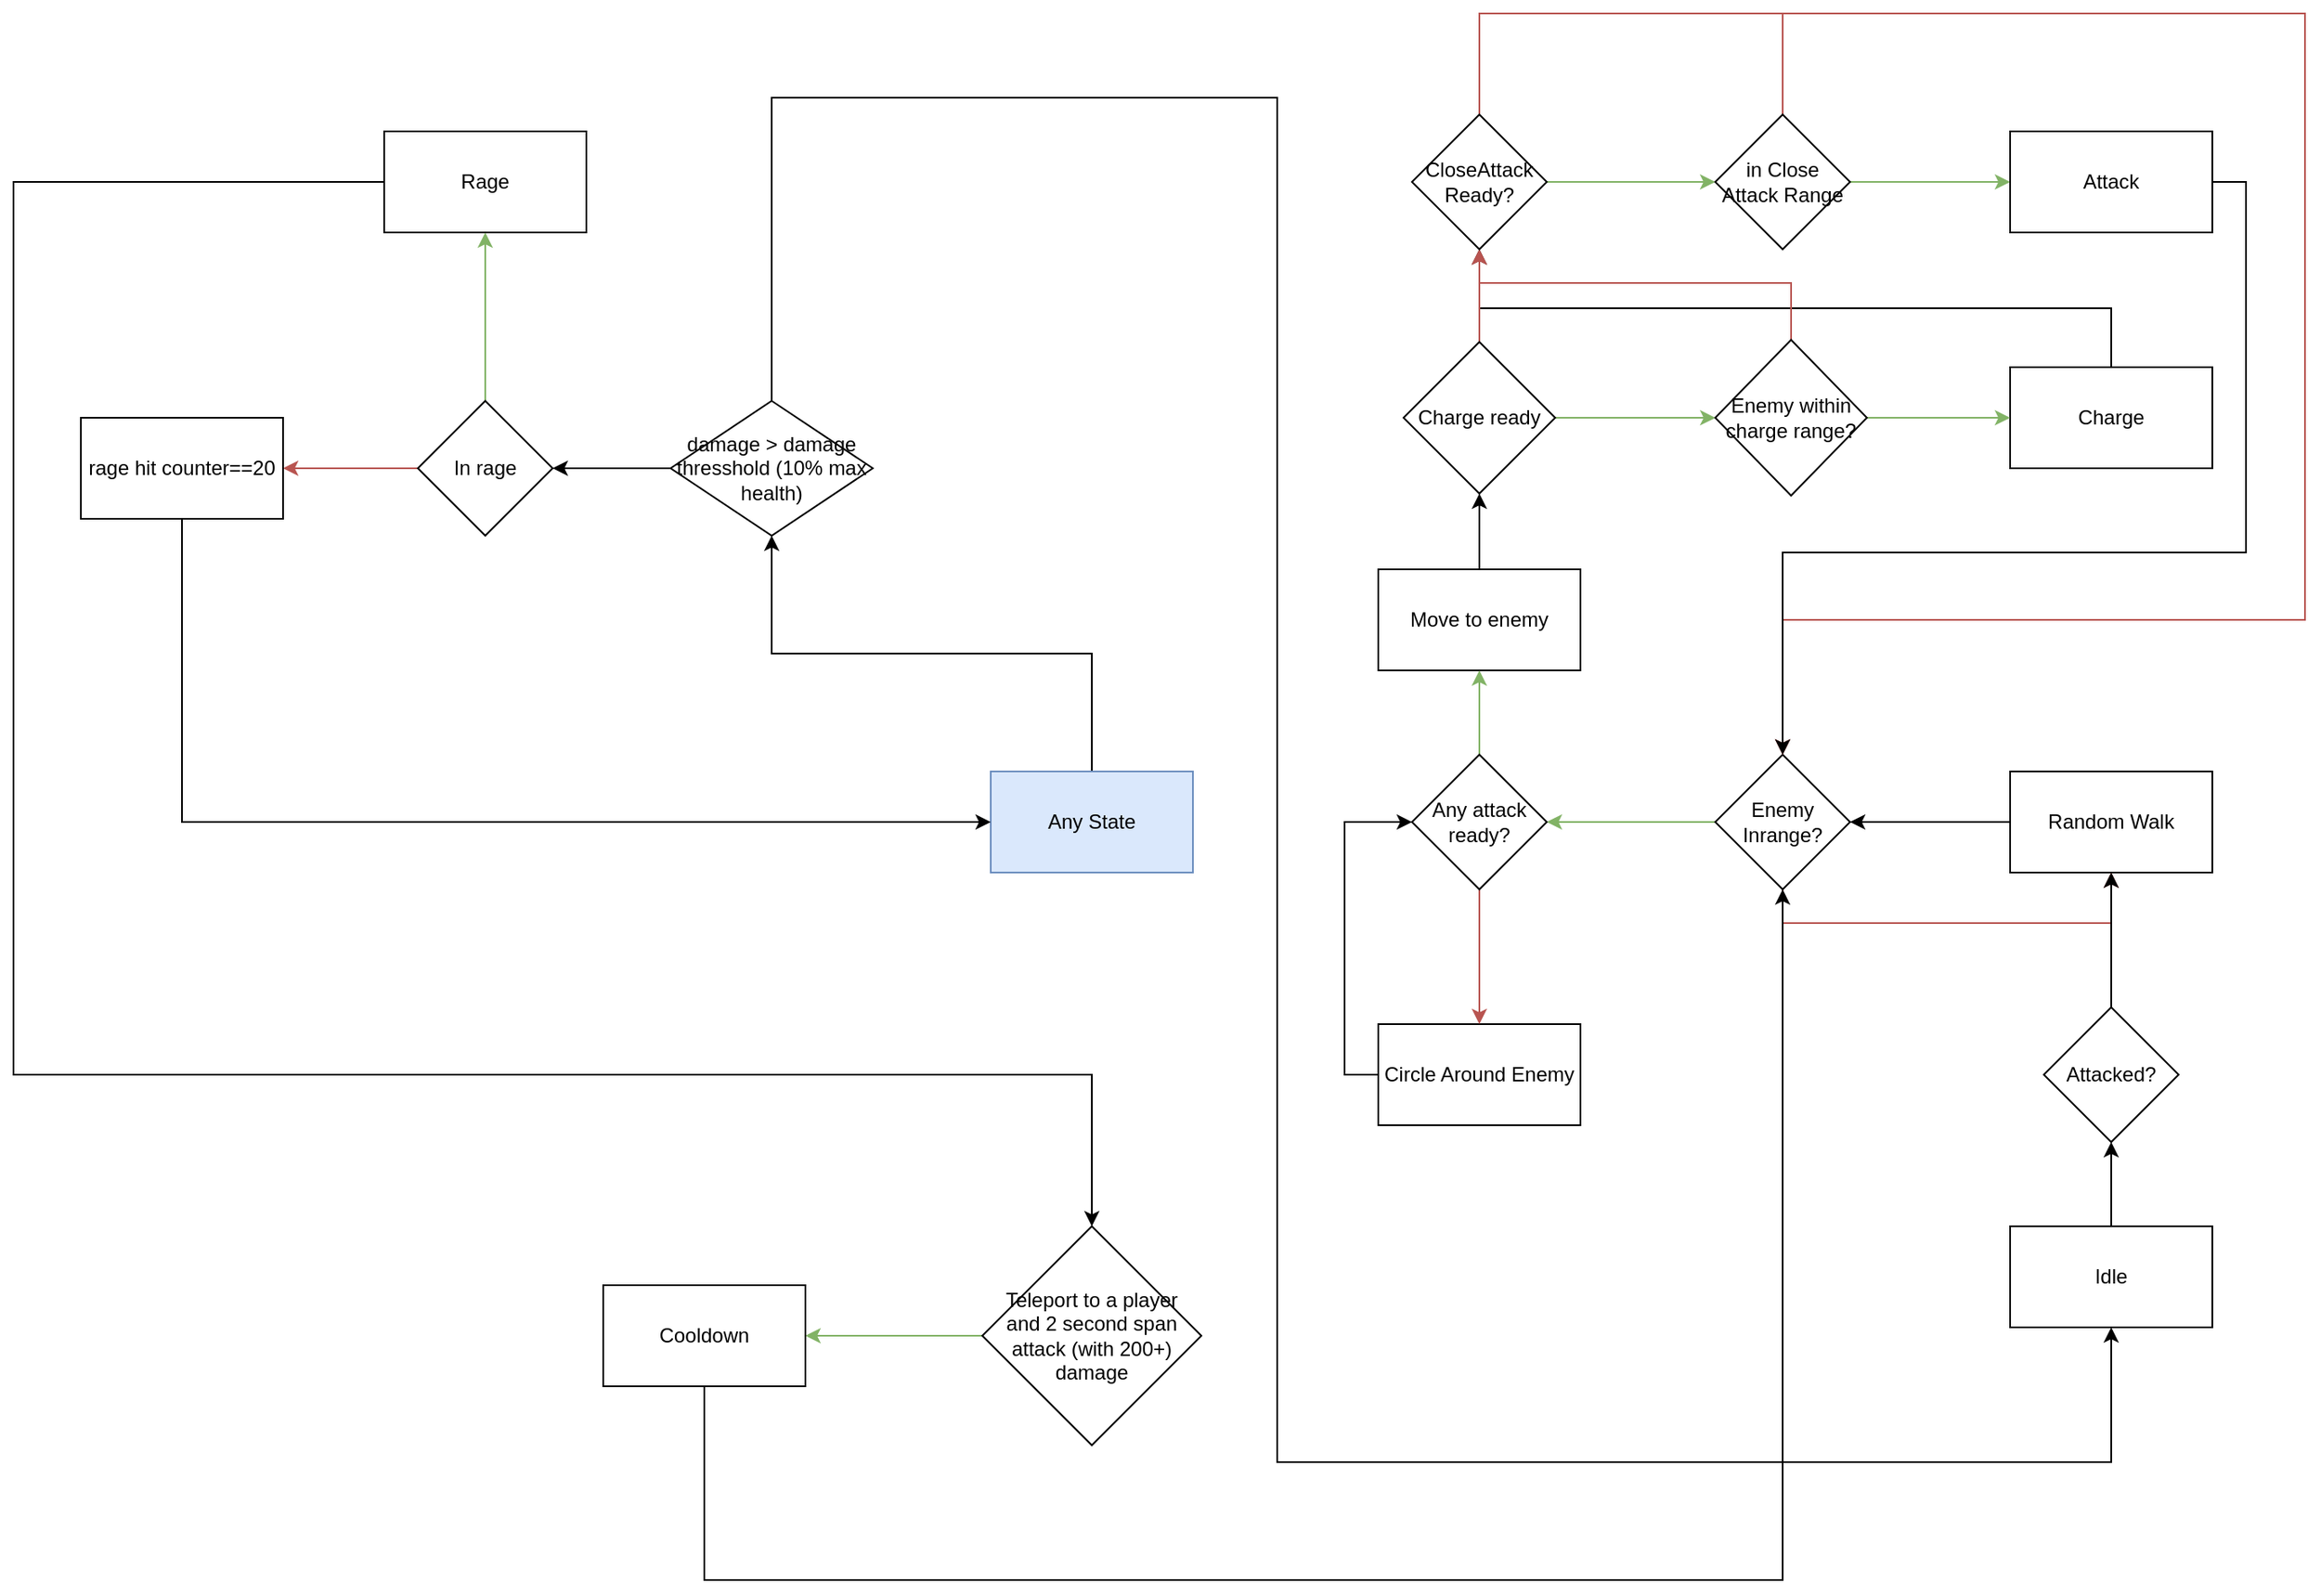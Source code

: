 <mxfile version="14.8.2" type="device"><diagram id="THI_KRSqMr7s1qfu-oUm" name="Page-1"><mxGraphModel dx="1864" dy="567" grid="1" gridSize="10" guides="1" tooltips="1" connect="1" arrows="1" fold="1" page="1" pageScale="1" pageWidth="850" pageHeight="1100" math="0" shadow="0"><root><mxCell id="0"/><mxCell id="1" parent="0"/><mxCell id="bnxfybLyU6NJQZ5dwscS-6" style="edgeStyle=orthogonalEdgeStyle;rounded=0;orthogonalLoop=1;jettySize=auto;html=1;exitX=0;exitY=0.5;exitDx=0;exitDy=0;entryX=1;entryY=0.5;entryDx=0;entryDy=0;" parent="1" source="bnxfybLyU6NJQZ5dwscS-1" target="bnxfybLyU6NJQZ5dwscS-3" edge="1"><mxGeometry relative="1" as="geometry"/></mxCell><mxCell id="bnxfybLyU6NJQZ5dwscS-1" value="Random Walk" style="rounded=0;whiteSpace=wrap;html=1;" parent="1" vertex="1"><mxGeometry x="425" y="560" width="120" height="60" as="geometry"/></mxCell><mxCell id="bnxfybLyU6NJQZ5dwscS-53" style="edgeStyle=orthogonalEdgeStyle;rounded=0;orthogonalLoop=1;jettySize=auto;html=1;exitX=0.5;exitY=0;exitDx=0;exitDy=0;" parent="1" source="bnxfybLyU6NJQZ5dwscS-2" target="bnxfybLyU6NJQZ5dwscS-11" edge="1"><mxGeometry relative="1" as="geometry"/></mxCell><mxCell id="bnxfybLyU6NJQZ5dwscS-2" value="Move to enemy" style="rounded=0;whiteSpace=wrap;html=1;" parent="1" vertex="1"><mxGeometry x="50" y="440" width="120" height="60" as="geometry"/></mxCell><mxCell id="bnxfybLyU6NJQZ5dwscS-8" style="edgeStyle=orthogonalEdgeStyle;rounded=0;orthogonalLoop=1;jettySize=auto;html=1;exitX=0.5;exitY=1;exitDx=0;exitDy=0;entryX=0.5;entryY=1;entryDx=0;entryDy=0;fillColor=#f8cecc;strokeColor=#b85450;" parent="1" source="bnxfybLyU6NJQZ5dwscS-3" target="bnxfybLyU6NJQZ5dwscS-1" edge="1"><mxGeometry relative="1" as="geometry"><mxPoint x="380" y="740" as="targetPoint"/></mxGeometry></mxCell><mxCell id="bnxfybLyU6NJQZ5dwscS-51" style="edgeStyle=orthogonalEdgeStyle;rounded=0;orthogonalLoop=1;jettySize=auto;html=1;exitX=0;exitY=0.5;exitDx=0;exitDy=0;entryX=1;entryY=0.5;entryDx=0;entryDy=0;fillColor=#d5e8d4;strokeColor=#82b366;" parent="1" source="bnxfybLyU6NJQZ5dwscS-3" target="bnxfybLyU6NJQZ5dwscS-50" edge="1"><mxGeometry relative="1" as="geometry"/></mxCell><mxCell id="bnxfybLyU6NJQZ5dwscS-3" value="Enemy Inrange?" style="rhombus;whiteSpace=wrap;html=1;" parent="1" vertex="1"><mxGeometry x="250" y="550" width="80" height="80" as="geometry"/></mxCell><mxCell id="bnxfybLyU6NJQZ5dwscS-48" style="edgeStyle=orthogonalEdgeStyle;rounded=0;orthogonalLoop=1;jettySize=auto;html=1;exitX=0.5;exitY=0;exitDx=0;exitDy=0;" parent="1" source="bnxfybLyU6NJQZ5dwscS-10" target="bnxfybLyU6NJQZ5dwscS-22" edge="1"><mxGeometry relative="1" as="geometry"/></mxCell><mxCell id="bnxfybLyU6NJQZ5dwscS-10" value="Charge" style="rounded=0;whiteSpace=wrap;html=1;" parent="1" vertex="1"><mxGeometry x="425" y="320" width="120" height="60" as="geometry"/></mxCell><mxCell id="bnxfybLyU6NJQZ5dwscS-43" style="edgeStyle=orthogonalEdgeStyle;rounded=0;orthogonalLoop=1;jettySize=auto;html=1;exitX=1;exitY=0.5;exitDx=0;exitDy=0;fillColor=#d5e8d4;strokeColor=#82b366;" parent="1" source="bnxfybLyU6NJQZ5dwscS-11" target="bnxfybLyU6NJQZ5dwscS-15" edge="1"><mxGeometry relative="1" as="geometry"/></mxCell><mxCell id="bnxfybLyU6NJQZ5dwscS-45" style="edgeStyle=orthogonalEdgeStyle;rounded=0;orthogonalLoop=1;jettySize=auto;html=1;exitX=0.5;exitY=0;exitDx=0;exitDy=0;entryX=0.5;entryY=1;entryDx=0;entryDy=0;fillColor=#f8cecc;strokeColor=#b85450;" parent="1" source="bnxfybLyU6NJQZ5dwscS-11" target="bnxfybLyU6NJQZ5dwscS-22" edge="1"><mxGeometry relative="1" as="geometry"/></mxCell><mxCell id="bnxfybLyU6NJQZ5dwscS-11" value="Charge ready" style="rhombus;whiteSpace=wrap;html=1;" parent="1" vertex="1"><mxGeometry x="65" y="305" width="90" height="90" as="geometry"/></mxCell><mxCell id="bnxfybLyU6NJQZ5dwscS-44" style="edgeStyle=orthogonalEdgeStyle;rounded=0;orthogonalLoop=1;jettySize=auto;html=1;exitX=1;exitY=0.5;exitDx=0;exitDy=0;entryX=0;entryY=0.5;entryDx=0;entryDy=0;fillColor=#d5e8d4;strokeColor=#82b366;" parent="1" source="bnxfybLyU6NJQZ5dwscS-15" target="bnxfybLyU6NJQZ5dwscS-10" edge="1"><mxGeometry relative="1" as="geometry"/></mxCell><mxCell id="bnxfybLyU6NJQZ5dwscS-59" style="edgeStyle=orthogonalEdgeStyle;rounded=0;orthogonalLoop=1;jettySize=auto;html=1;exitX=0.5;exitY=0;exitDx=0;exitDy=0;entryX=0.5;entryY=1;entryDx=0;entryDy=0;fillColor=#f8cecc;strokeColor=#b85450;" parent="1" source="bnxfybLyU6NJQZ5dwscS-15" target="bnxfybLyU6NJQZ5dwscS-22" edge="1"><mxGeometry relative="1" as="geometry"><Array as="points"><mxPoint x="295" y="270"/><mxPoint x="110" y="270"/></Array></mxGeometry></mxCell><mxCell id="bnxfybLyU6NJQZ5dwscS-15" value="Enemy within charge range?" style="rhombus;whiteSpace=wrap;html=1;" parent="1" vertex="1"><mxGeometry x="250" y="303.75" width="90" height="92.5" as="geometry"/></mxCell><mxCell id="bnxfybLyU6NJQZ5dwscS-46" style="edgeStyle=orthogonalEdgeStyle;rounded=0;orthogonalLoop=1;jettySize=auto;html=1;exitX=1;exitY=0.5;exitDx=0;exitDy=0;fillColor=#d5e8d4;strokeColor=#82b366;" parent="1" source="bnxfybLyU6NJQZ5dwscS-22" target="bnxfybLyU6NJQZ5dwscS-26" edge="1"><mxGeometry relative="1" as="geometry"/></mxCell><mxCell id="bnxfybLyU6NJQZ5dwscS-63" style="edgeStyle=orthogonalEdgeStyle;rounded=0;orthogonalLoop=1;jettySize=auto;html=1;exitX=0.5;exitY=0;exitDx=0;exitDy=0;entryX=0.5;entryY=0;entryDx=0;entryDy=0;fillColor=#f8cecc;strokeColor=#b85450;" parent="1" source="bnxfybLyU6NJQZ5dwscS-22" target="bnxfybLyU6NJQZ5dwscS-3" edge="1"><mxGeometry relative="1" as="geometry"><Array as="points"><mxPoint x="110" y="110"/><mxPoint x="600" y="110"/><mxPoint x="600" y="470"/><mxPoint x="290" y="470"/></Array></mxGeometry></mxCell><mxCell id="bnxfybLyU6NJQZ5dwscS-22" value="CloseAttack Ready?" style="rhombus;whiteSpace=wrap;html=1;" parent="1" vertex="1"><mxGeometry x="70" y="170" width="80" height="80" as="geometry"/></mxCell><mxCell id="bnxfybLyU6NJQZ5dwscS-47" style="edgeStyle=orthogonalEdgeStyle;rounded=0;orthogonalLoop=1;jettySize=auto;html=1;exitX=1;exitY=0.5;exitDx=0;exitDy=0;fillColor=#d5e8d4;strokeColor=#82b366;" parent="1" source="bnxfybLyU6NJQZ5dwscS-26" target="bnxfybLyU6NJQZ5dwscS-27" edge="1"><mxGeometry relative="1" as="geometry"/></mxCell><mxCell id="bnxfybLyU6NJQZ5dwscS-57" style="edgeStyle=orthogonalEdgeStyle;rounded=0;orthogonalLoop=1;jettySize=auto;html=1;exitX=0.5;exitY=0;exitDx=0;exitDy=0;fillColor=#f8cecc;strokeColor=#b85450;entryX=0.5;entryY=0;entryDx=0;entryDy=0;" parent="1" source="bnxfybLyU6NJQZ5dwscS-26" target="bnxfybLyU6NJQZ5dwscS-3" edge="1"><mxGeometry relative="1" as="geometry"><mxPoint x="170" y="470" as="targetPoint"/><Array as="points"><mxPoint x="290" y="110"/><mxPoint x="600" y="110"/><mxPoint x="600" y="470"/><mxPoint x="290" y="470"/></Array></mxGeometry></mxCell><mxCell id="bnxfybLyU6NJQZ5dwscS-26" value="in Close Attack Range" style="rhombus;whiteSpace=wrap;html=1;" parent="1" vertex="1"><mxGeometry x="250" y="170" width="80" height="80" as="geometry"/></mxCell><mxCell id="bnxfybLyU6NJQZ5dwscS-64" style="edgeStyle=orthogonalEdgeStyle;rounded=0;orthogonalLoop=1;jettySize=auto;html=1;exitX=1;exitY=0.5;exitDx=0;exitDy=0;entryX=0.5;entryY=0;entryDx=0;entryDy=0;" parent="1" source="bnxfybLyU6NJQZ5dwscS-27" target="bnxfybLyU6NJQZ5dwscS-3" edge="1"><mxGeometry relative="1" as="geometry"><Array as="points"><mxPoint x="565" y="210"/><mxPoint x="565" y="430"/><mxPoint x="290" y="430"/></Array></mxGeometry></mxCell><mxCell id="bnxfybLyU6NJQZ5dwscS-27" value="Attack" style="rounded=0;whiteSpace=wrap;html=1;" parent="1" vertex="1"><mxGeometry x="425" y="180" width="120" height="60" as="geometry"/></mxCell><mxCell id="bnxfybLyU6NJQZ5dwscS-55" style="edgeStyle=orthogonalEdgeStyle;rounded=0;orthogonalLoop=1;jettySize=auto;html=1;exitX=0;exitY=0.5;exitDx=0;exitDy=0;entryX=0;entryY=0.5;entryDx=0;entryDy=0;" parent="1" source="bnxfybLyU6NJQZ5dwscS-34" target="bnxfybLyU6NJQZ5dwscS-50" edge="1"><mxGeometry relative="1" as="geometry"/></mxCell><mxCell id="bnxfybLyU6NJQZ5dwscS-34" value="Circle Around Enemy" style="rounded=0;whiteSpace=wrap;html=1;" parent="1" vertex="1"><mxGeometry x="50" y="710" width="120" height="60" as="geometry"/></mxCell><mxCell id="bnxfybLyU6NJQZ5dwscS-52" style="edgeStyle=orthogonalEdgeStyle;rounded=0;orthogonalLoop=1;jettySize=auto;html=1;exitX=0.5;exitY=0;exitDx=0;exitDy=0;entryX=0.5;entryY=1;entryDx=0;entryDy=0;fillColor=#d5e8d4;strokeColor=#82b366;" parent="1" source="bnxfybLyU6NJQZ5dwscS-50" target="bnxfybLyU6NJQZ5dwscS-2" edge="1"><mxGeometry relative="1" as="geometry"/></mxCell><mxCell id="bnxfybLyU6NJQZ5dwscS-54" style="edgeStyle=orthogonalEdgeStyle;rounded=0;orthogonalLoop=1;jettySize=auto;html=1;exitX=0.5;exitY=1;exitDx=0;exitDy=0;entryX=0.5;entryY=0;entryDx=0;entryDy=0;fillColor=#f8cecc;strokeColor=#b85450;" parent="1" source="bnxfybLyU6NJQZ5dwscS-50" target="bnxfybLyU6NJQZ5dwscS-34" edge="1"><mxGeometry relative="1" as="geometry"/></mxCell><mxCell id="bnxfybLyU6NJQZ5dwscS-50" value="Any attack ready?" style="rhombus;whiteSpace=wrap;html=1;" parent="1" vertex="1"><mxGeometry x="70" y="550" width="80" height="80" as="geometry"/></mxCell><mxCell id="bnxfybLyU6NJQZ5dwscS-89" style="edgeStyle=orthogonalEdgeStyle;rounded=0;orthogonalLoop=1;jettySize=auto;html=1;exitX=0;exitY=0;exitDx=0;exitDy=0;entryX=0.5;entryY=1;entryDx=0;entryDy=0;" parent="1" source="bnxfybLyU6NJQZ5dwscS-58" target="bnxfybLyU6NJQZ5dwscS-88" edge="1"><mxGeometry relative="1" as="geometry"><Array as="points"><mxPoint x="-120" y="560"/><mxPoint x="-120" y="490"/><mxPoint x="-310" y="490"/></Array></mxGeometry></mxCell><mxCell id="bnxfybLyU6NJQZ5dwscS-58" value="Any State" style="rounded=0;whiteSpace=wrap;html=1;fillColor=#dae8fc;strokeColor=#6c8ebf;" parent="1" vertex="1"><mxGeometry x="-180" y="560" width="120" height="60" as="geometry"/></mxCell><mxCell id="bnxfybLyU6NJQZ5dwscS-95" style="edgeStyle=orthogonalEdgeStyle;rounded=0;orthogonalLoop=1;jettySize=auto;html=1;exitX=0;exitY=0.5;exitDx=0;exitDy=0;" parent="1" source="bnxfybLyU6NJQZ5dwscS-69" edge="1"><mxGeometry relative="1" as="geometry"><Array as="points"><mxPoint x="-760" y="210"/><mxPoint x="-760" y="740"/></Array><mxPoint x="-120" y="830" as="targetPoint"/></mxGeometry></mxCell><mxCell id="bnxfybLyU6NJQZ5dwscS-69" value="Rage" style="rounded=0;whiteSpace=wrap;html=1;" parent="1" vertex="1"><mxGeometry x="-540" y="180" width="120" height="60" as="geometry"/></mxCell><mxCell id="bnxfybLyU6NJQZ5dwscS-75" style="edgeStyle=orthogonalEdgeStyle;rounded=0;orthogonalLoop=1;jettySize=auto;html=1;exitX=0.5;exitY=0;exitDx=0;exitDy=0;entryX=0.5;entryY=1;entryDx=0;entryDy=0;fillColor=#d5e8d4;strokeColor=#82b366;" parent="1" source="bnxfybLyU6NJQZ5dwscS-73" target="bnxfybLyU6NJQZ5dwscS-69" edge="1"><mxGeometry relative="1" as="geometry"/></mxCell><mxCell id="bnxfybLyU6NJQZ5dwscS-77" style="edgeStyle=orthogonalEdgeStyle;rounded=0;orthogonalLoop=1;jettySize=auto;html=1;exitX=0;exitY=0.5;exitDx=0;exitDy=0;fillColor=#f8cecc;strokeColor=#b85450;" parent="1" source="bnxfybLyU6NJQZ5dwscS-73" target="bnxfybLyU6NJQZ5dwscS-76" edge="1"><mxGeometry relative="1" as="geometry"/></mxCell><mxCell id="bnxfybLyU6NJQZ5dwscS-73" value="In rage" style="rhombus;whiteSpace=wrap;html=1;" parent="1" vertex="1"><mxGeometry x="-520" y="340" width="80" height="80" as="geometry"/></mxCell><mxCell id="bnxfybLyU6NJQZ5dwscS-96" style="edgeStyle=orthogonalEdgeStyle;rounded=0;orthogonalLoop=1;jettySize=auto;html=1;exitX=0.5;exitY=1;exitDx=0;exitDy=0;entryX=0;entryY=0.5;entryDx=0;entryDy=0;" parent="1" source="bnxfybLyU6NJQZ5dwscS-76" edge="1" target="bnxfybLyU6NJQZ5dwscS-58"><mxGeometry relative="1" as="geometry"><mxPoint x="-410" y="710" as="targetPoint"/><Array as="points"><mxPoint x="-660" y="590"/></Array></mxGeometry></mxCell><mxCell id="bnxfybLyU6NJQZ5dwscS-76" value="rage hit counter==20" style="rounded=0;whiteSpace=wrap;html=1;" parent="1" vertex="1"><mxGeometry x="-720" y="350" width="120" height="60" as="geometry"/></mxCell><mxCell id="bnxfybLyU6NJQZ5dwscS-85" style="edgeStyle=orthogonalEdgeStyle;rounded=0;orthogonalLoop=1;jettySize=auto;html=1;exitX=0;exitY=0.5;exitDx=0;exitDy=0;fillColor=#d5e8d4;strokeColor=#82b366;" parent="1" source="bnxfybLyU6NJQZ5dwscS-82" target="bnxfybLyU6NJQZ5dwscS-84" edge="1"><mxGeometry relative="1" as="geometry"/></mxCell><mxCell id="bnxfybLyU6NJQZ5dwscS-82" value="Teleport to a player&lt;br&gt;and 2 second span&lt;br&gt;attack (with 200+)&lt;br&gt;damage" style="rhombus;whiteSpace=wrap;html=1;" parent="1" vertex="1"><mxGeometry x="-185" y="830" width="130" height="130" as="geometry"/></mxCell><mxCell id="bnxfybLyU6NJQZ5dwscS-86" style="edgeStyle=orthogonalEdgeStyle;rounded=0;orthogonalLoop=1;jettySize=auto;html=1;exitX=0.5;exitY=1;exitDx=0;exitDy=0;entryX=0.5;entryY=1;entryDx=0;entryDy=0;" parent="1" source="bnxfybLyU6NJQZ5dwscS-84" target="bnxfybLyU6NJQZ5dwscS-3" edge="1"><mxGeometry relative="1" as="geometry"><Array as="points"><mxPoint x="-350" y="1040"/><mxPoint x="290" y="1040"/></Array></mxGeometry></mxCell><mxCell id="bnxfybLyU6NJQZ5dwscS-84" value="Cooldown" style="rounded=0;whiteSpace=wrap;html=1;" parent="1" vertex="1"><mxGeometry x="-410" y="865" width="120" height="60" as="geometry"/></mxCell><mxCell id="bnxfybLyU6NJQZ5dwscS-99" style="edgeStyle=orthogonalEdgeStyle;rounded=0;orthogonalLoop=1;jettySize=auto;html=1;exitX=0.5;exitY=0;exitDx=0;exitDy=0;" parent="1" source="bnxfybLyU6NJQZ5dwscS-87" target="bnxfybLyU6NJQZ5dwscS-98" edge="1"><mxGeometry relative="1" as="geometry"/></mxCell><mxCell id="bnxfybLyU6NJQZ5dwscS-87" value="Idle" style="rounded=0;whiteSpace=wrap;html=1;" parent="1" vertex="1"><mxGeometry x="425" y="830" width="120" height="60" as="geometry"/></mxCell><mxCell id="T3Exft6l-9sBHVWAvfoG-1" style="edgeStyle=orthogonalEdgeStyle;rounded=0;orthogonalLoop=1;jettySize=auto;html=1;entryX=1;entryY=0.5;entryDx=0;entryDy=0;" edge="1" parent="1" source="bnxfybLyU6NJQZ5dwscS-88" target="bnxfybLyU6NJQZ5dwscS-73"><mxGeometry relative="1" as="geometry"/></mxCell><mxCell id="bnxfybLyU6NJQZ5dwscS-88" value="damage &amp;gt; damage thresshold (10% max health)" style="rhombus;whiteSpace=wrap;html=1;" parent="1" vertex="1"><mxGeometry x="-370" y="340" width="120" height="80" as="geometry"/></mxCell><mxCell id="bnxfybLyU6NJQZ5dwscS-92" style="edgeStyle=orthogonalEdgeStyle;rounded=0;orthogonalLoop=1;jettySize=auto;html=1;exitX=0.5;exitY=0;exitDx=0;exitDy=0;entryX=0.5;entryY=1;entryDx=0;entryDy=0;" parent="1" source="bnxfybLyU6NJQZ5dwscS-88" target="bnxfybLyU6NJQZ5dwscS-87" edge="1"><mxGeometry relative="1" as="geometry"><Array as="points"><mxPoint x="-310" y="160"/><mxPoint x="-10" y="160"/><mxPoint x="-10" y="970"/><mxPoint x="485" y="970"/></Array><mxPoint x="-310" y="180" as="sourcePoint"/></mxGeometry></mxCell><mxCell id="bnxfybLyU6NJQZ5dwscS-100" style="edgeStyle=orthogonalEdgeStyle;rounded=0;orthogonalLoop=1;jettySize=auto;html=1;exitX=0.5;exitY=0;exitDx=0;exitDy=0;" parent="1" source="bnxfybLyU6NJQZ5dwscS-98" target="bnxfybLyU6NJQZ5dwscS-1" edge="1"><mxGeometry relative="1" as="geometry"/></mxCell><mxCell id="bnxfybLyU6NJQZ5dwscS-98" value="Attacked?" style="rhombus;whiteSpace=wrap;html=1;" parent="1" vertex="1"><mxGeometry x="445" y="700" width="80" height="80" as="geometry"/></mxCell></root></mxGraphModel></diagram></mxfile>